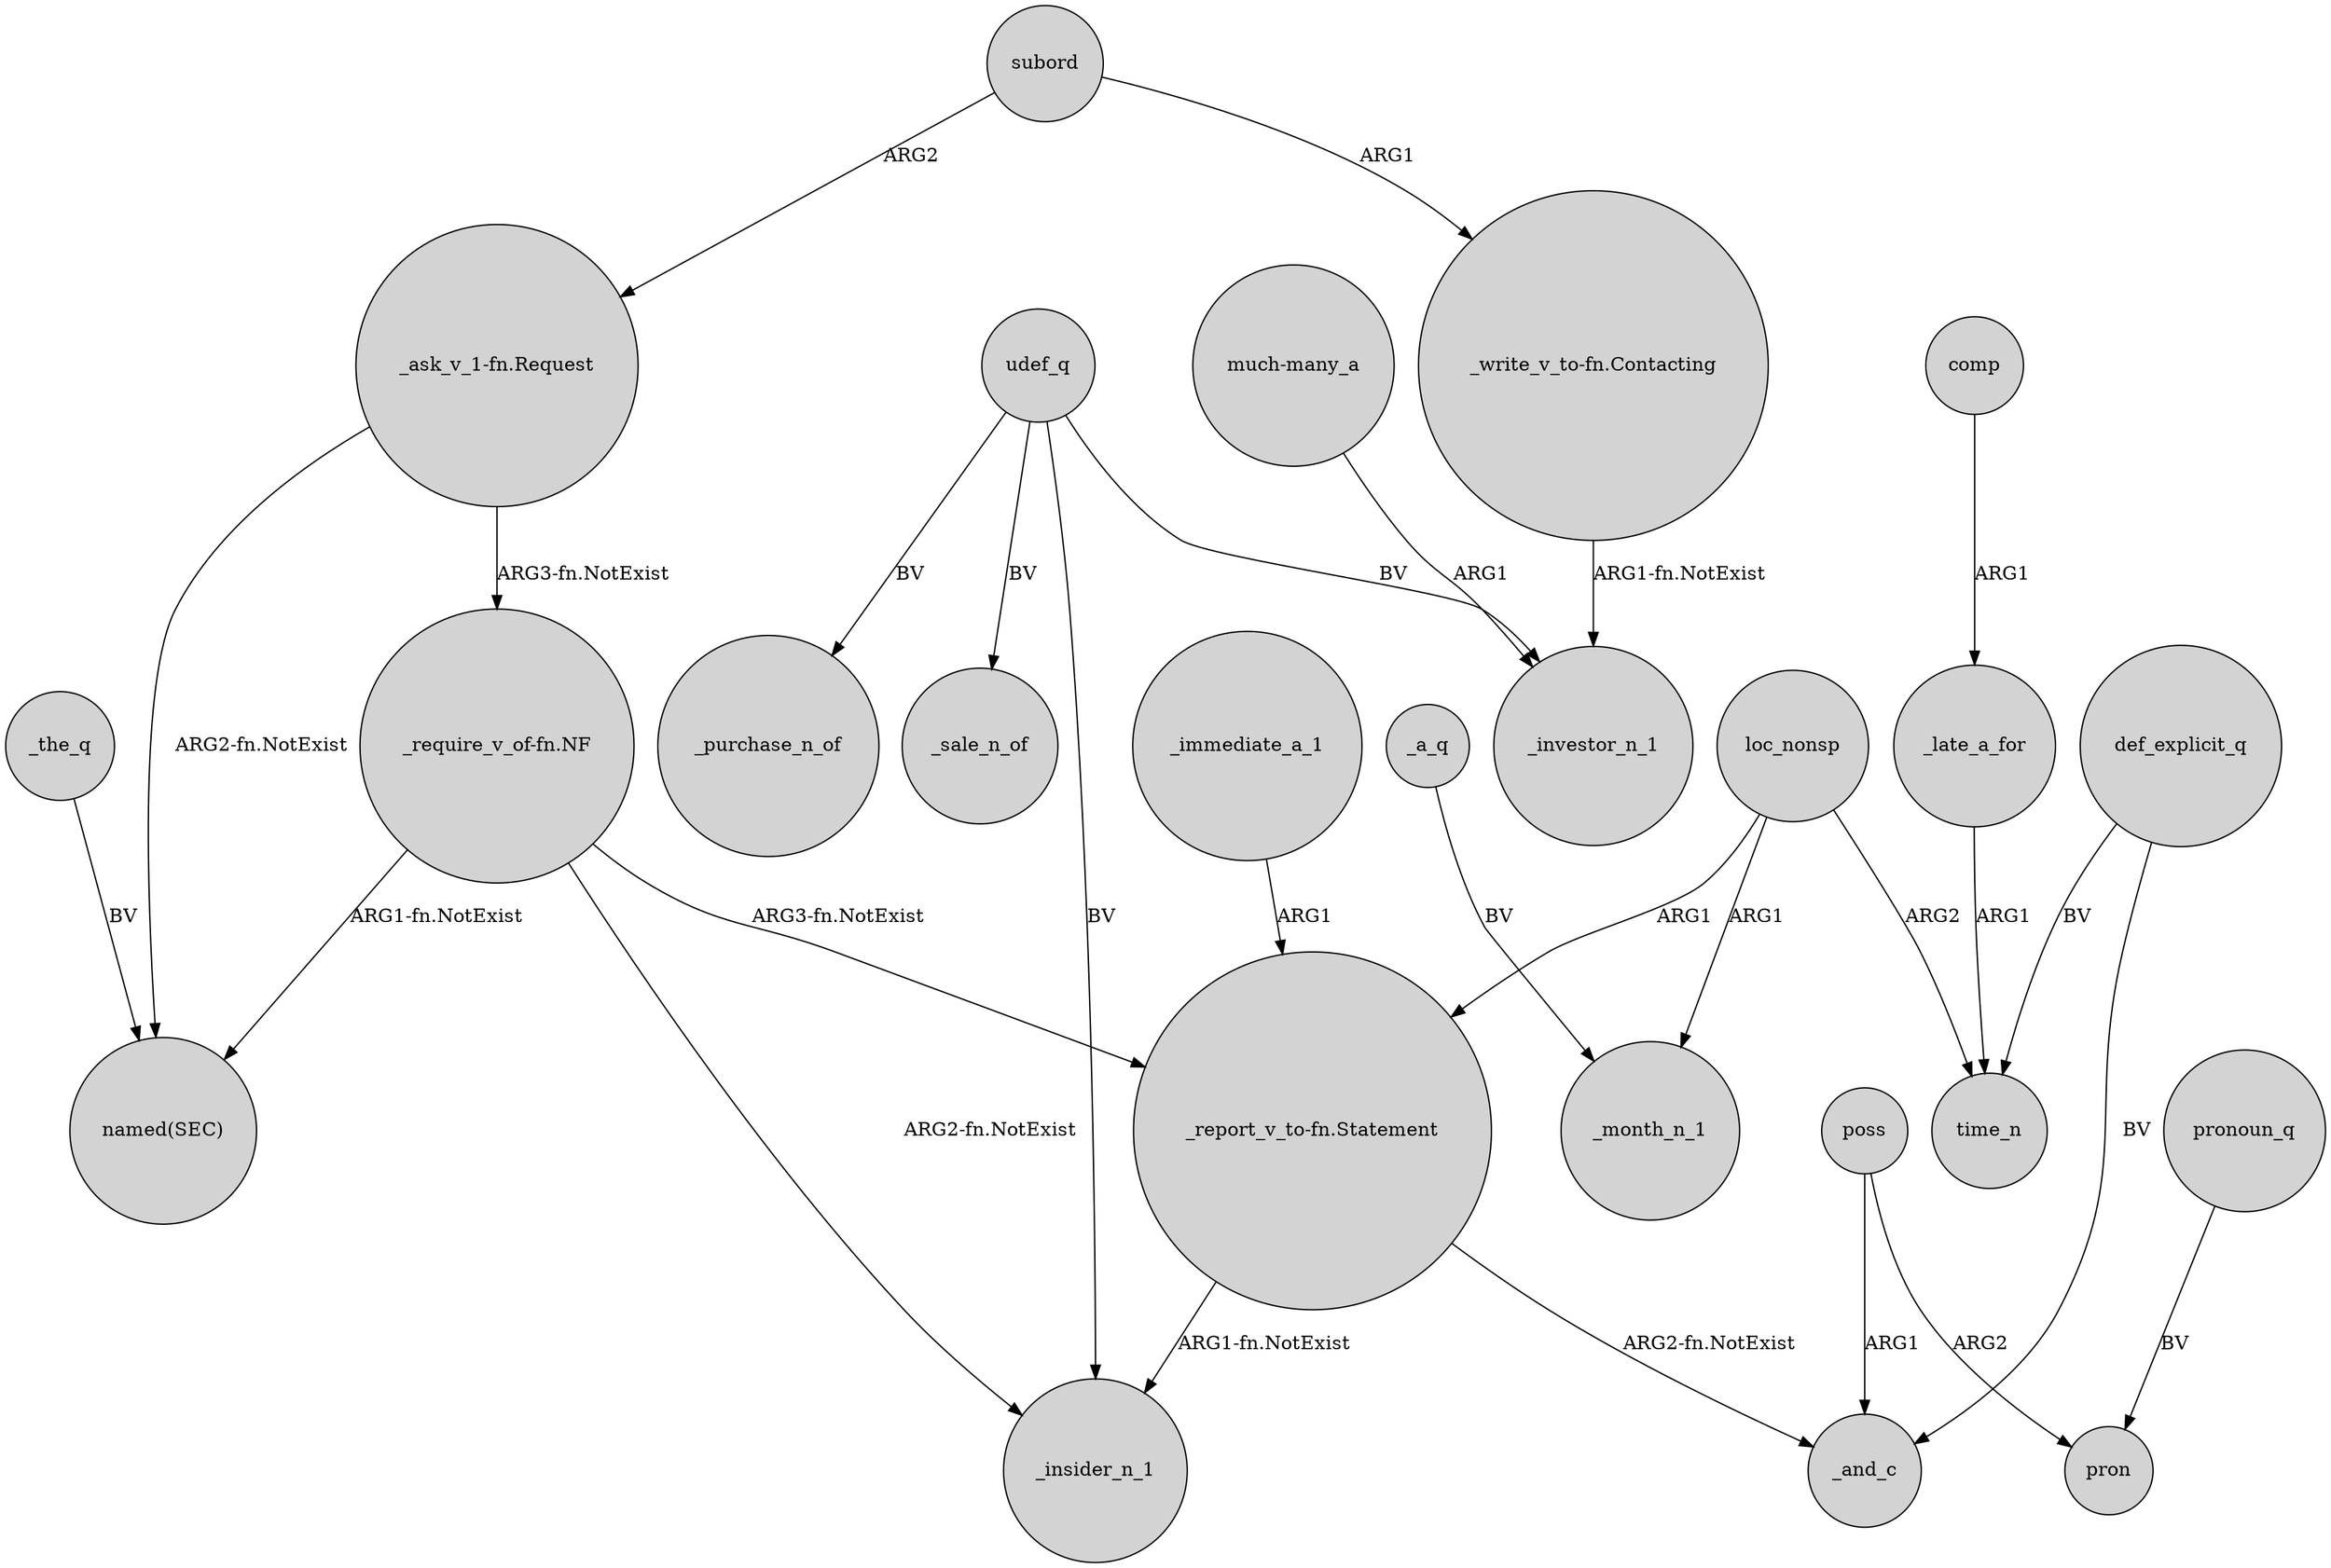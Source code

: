 digraph {
	node [shape=circle style=filled]
	"_require_v_of-fn.NF" -> _insider_n_1 [label="ARG2-fn.NotExist"]
	comp -> _late_a_for [label=ARG1]
	poss -> pron [label=ARG2]
	poss -> _and_c [label=ARG1]
	udef_q -> _investor_n_1 [label=BV]
	def_explicit_q -> time_n [label=BV]
	def_explicit_q -> _and_c [label=BV]
	"much-many_a" -> _investor_n_1 [label=ARG1]
	loc_nonsp -> _month_n_1 [label=ARG1]
	subord -> "_ask_v_1-fn.Request" [label=ARG2]
	udef_q -> _insider_n_1 [label=BV]
	"_report_v_to-fn.Statement" -> _and_c [label="ARG2-fn.NotExist"]
	loc_nonsp -> "_report_v_to-fn.Statement" [label=ARG1]
	"_ask_v_1-fn.Request" -> "_require_v_of-fn.NF" [label="ARG3-fn.NotExist"]
	loc_nonsp -> time_n [label=ARG2]
	pronoun_q -> pron [label=BV]
	"_require_v_of-fn.NF" -> "_report_v_to-fn.Statement" [label="ARG3-fn.NotExist"]
	"_require_v_of-fn.NF" -> "named(SEC)" [label="ARG1-fn.NotExist"]
	"_ask_v_1-fn.Request" -> "named(SEC)" [label="ARG2-fn.NotExist"]
	udef_q -> _sale_n_of [label=BV]
	_immediate_a_1 -> "_report_v_to-fn.Statement" [label=ARG1]
	_a_q -> _month_n_1 [label=BV]
	"_write_v_to-fn.Contacting" -> _investor_n_1 [label="ARG1-fn.NotExist"]
	"_report_v_to-fn.Statement" -> _insider_n_1 [label="ARG1-fn.NotExist"]
	subord -> "_write_v_to-fn.Contacting" [label=ARG1]
	_late_a_for -> time_n [label=ARG1]
	udef_q -> _purchase_n_of [label=BV]
	_the_q -> "named(SEC)" [label=BV]
}
